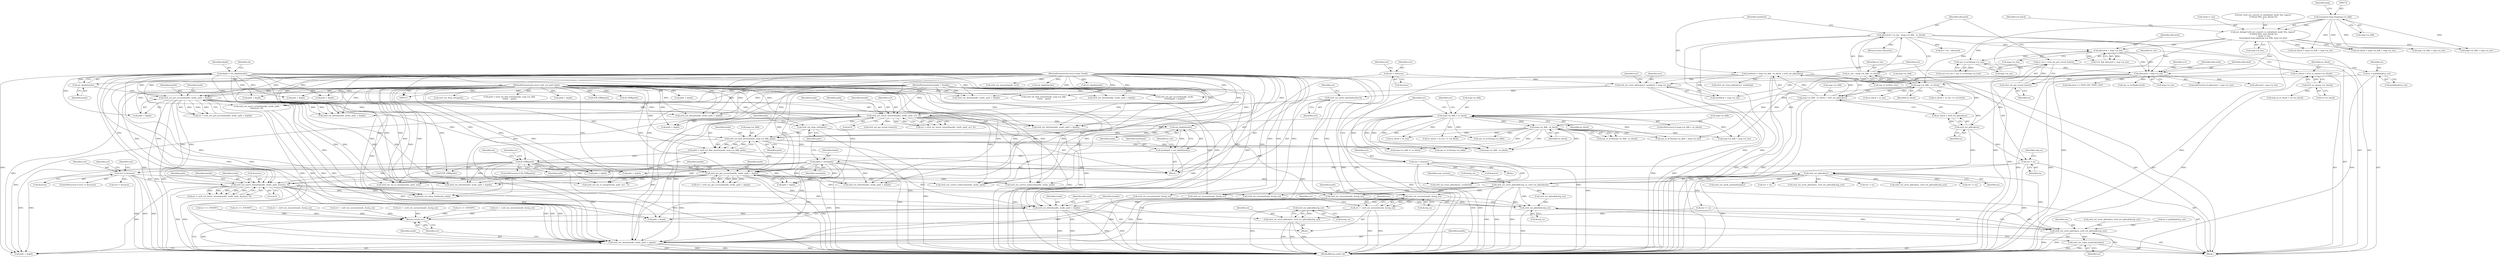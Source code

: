 digraph "1_linux_667eff35a1f56fa74ce98a0c7c29a40adc1ba4e3@pointer" {
"1000929" [label="(Call,ext4_ext_zeroout(inode, &orig_ex))"];
"1000912" [label="(Call,ext4_ext_insert_extent(handle, inode, path, &newex, 0))"];
"1000296" [label="(Call,ext4_ext_get_access(handle, inode, path + depth))"];
"1000132" [label="(MethodParameterIn,handle_t *handle)"];
"1000221" [label="(Call,ext_depth(inode))"];
"1000133" [label="(MethodParameterIn,struct inode *inode)"];
"1000135" [label="(MethodParameterIn,struct ext4_ext_path *path)"];
"1000219" [label="(Call,depth = ext_depth(inode))"];
"1000732" [label="(Call,ext4_ext_get_access(handle, inode, path + depth))"];
"1000611" [label="(Call,ext4_ext_insert_extent(handle, inode, path, ex3, 0))"];
"1000607" [label="(Call,ext4_ext_mark_uninitialized(ex3))"];
"1000590" [label="(Call,ext4_ext_store_pblock(ex3, newblock + map->m_len))"];
"1000574" [label="(Call,ex3 = &newex)"];
"1000256" [label="(Call,newblock = map->m_lblk - ee_block + ext4_ext_pblock(ex))"];
"1000258" [label="(Call,map->m_lblk - ee_block + ext4_ext_pblock(ex))"];
"1000251" [label="(Call,map->m_lblk - ee_block)"];
"1000173" [label="(Call,(unsigned long long)map->m_lblk)"];
"1000237" [label="(Call,ee_block = le32_to_cpu(ex->ee_block))"];
"1000239" [label="(Call,le32_to_cpu(ex->ee_block))"];
"1000264" [label="(Call,ext4_ext_pblock(ex))"];
"1000245" [label="(Call,ext4_ext_get_actual_len(ex))"];
"1000230" [label="(Call,ex = path[depth].p_ext)"];
"1000394" [label="(Call,allocated > map->m_len)"];
"1000247" [label="(Call,allocated = ee_len - (map->m_lblk - ee_block))"];
"1000249" [label="(Call,ee_len - (map->m_lblk - ee_block))"];
"1000243" [label="(Call,ee_len = ext4_ext_get_actual_len(ex))"];
"1000380" [label="(Call,allocated > map->m_len)"];
"1000168" [label="(Call,ext_debug(\"ext4_ext_convert_to_initialized: inode %lu, logical\"\n \t\t\"block %llu, max_blocks %u\n\", inode->i_ino,\n\t\t(unsigned long long)map->m_lblk, map->m_len))"];
"1000389" [label="(Call,cpu_to_le16(map->m_len))"];
"1000693" [label="(Call,ext4_ext_find_extent(inode, map->m_lblk, path))"];
"1000667" [label="(Call,ext_depth(inode))"];
"1000365" [label="(Call,map->m_lblk - ee_block)"];
"1000351" [label="(Call,map->m_lblk > ee_block)"];
"1000689" [label="(Call,ext4_ext_drop_refs(path))"];
"1000700" [label="(Call,IS_ERR(path))"];
"1000691" [label="(Call,path = ext4_ext_find_extent(inode, map->m_lblk, path))"];
"1000686" [label="(Call,depth = newdepth)"];
"1000665" [label="(Call,newdepth = ext_depth(inode))"];
"1000723" [label="(Call,ex2 != &newex)"];
"1000266" [label="(Call,ex2 = ex)"];
"1000372" [label="(Call,ex2 = &newex)"];
"1000282" [label="(Call,ext4_ext_store_pblock(&orig_ex, ext4_ext_pblock(ex)))"];
"1000285" [label="(Call,ext4_ext_pblock(ex))"];
"1000927" [label="(Call,err =  ext4_ext_zeroout(inode, &orig_ex))"];
"1001004" [label="(Return,return err;)"];
"1000952" [label="(Call,ext4_ext_pblock(&orig_ex))"];
"1000950" [label="(Call,ext4_ext_store_pblock(ex, ext4_ext_pblock(&orig_ex)))"];
"1000955" [label="(Call,ext4_ext_dirty(handle, inode, path + depth))"];
"1000993" [label="(Call,ext4_ext_pblock(&orig_ex))"];
"1000991" [label="(Call,ext4_ext_store_pblock(ex, ext4_ext_pblock(&orig_ex)))"];
"1000996" [label="(Call,ext4_ext_mark_uninitialized(ex))"];
"1000998" [label="(Call,ext4_ext_dirty(handle, inode, path + depth))"];
"1000611" [label="(Call,ext4_ext_insert_extent(handle, inode, path, ex3, 0))"];
"1000656" [label="(Call,path + depth)"];
"1000222" [label="(Identifier,inode)"];
"1000473" [label="(Call,ext4_ext_zeroout(inode, &orig_ex))"];
"1000695" [label="(Call,map->m_lblk)"];
"1000691" [label="(Call,path = ext4_ext_find_extent(inode, map->m_lblk, path))"];
"1000240" [label="(Call,ex->ee_block)"];
"1000364" [label="(Call,cpu_to_le16(map->m_lblk - ee_block))"];
"1000996" [label="(Call,ext4_ext_mark_uninitialized(ex))"];
"1000393" [label="(ControlStructure,if (allocated > map->m_len))"];
"1000574" [label="(Call,ex3 = &newex)"];
"1000671" [label="(Call,ext4_ext_get_actual_len(ex3))"];
"1000724" [label="(Identifier,ex2)"];
"1000709" [label="(Identifier,eh)"];
"1000373" [label="(Identifier,ex2)"];
"1000266" [label="(Call,ex2 = ex)"];
"1000381" [label="(Identifier,allocated)"];
"1000262" [label="(Call,ee_block + ext4_ext_pblock(ex))"];
"1000425" [label="(Call,ext4_ext_store_pblock(ex, ext4_ext_pblock(&orig_ex)))"];
"1000693" [label="(Call,ext4_ext_find_extent(inode, map->m_lblk, path))"];
"1000648" [label="(Call,ext4_ext_store_pblock(ex, ext4_ext_pblock(&orig_ex)))"];
"1000953" [label="(Call,&orig_ex)"];
"1000219" [label="(Call,depth = ext_depth(inode))"];
"1000613" [label="(Identifier,inode)"];
"1000285" [label="(Call,ext4_ext_pblock(ex))"];
"1000369" [label="(Identifier,ee_block)"];
"1000670" [label="(Identifier,ee_len)"];
"1000813" [label="(Call,map->m_lblk - ee_block)"];
"1001000" [label="(Identifier,inode)"];
"1000257" [label="(Identifier,newblock)"];
"1000231" [label="(Identifier,ex)"];
"1000914" [label="(Identifier,inode)"];
"1000701" [label="(Identifier,path)"];
"1000681" [label="(Call,ee_block + ee_len <= eof_block)"];
"1000133" [label="(MethodParameterIn,struct inode *inode)"];
"1000793" [label="(Call,path + depth)"];
"1000564" [label="(Call,ext4_ext_dirty(handle, inode, path + depth))"];
"1000820" [label="(Call,ex2 = &newex)"];
"1000865" [label="(Call,ext4_ext_correct_indexes(handle, inode, path))"];
"1000513" [label="(Call,ext4_ext_zeroout(inode, ex3))"];
"1000350" [label="(ControlStructure,if (map->m_lblk > ee_block))"];
"1000539" [label="(Call,PTR_ERR(path))"];
"1000666" [label="(Identifier,newdepth)"];
"1000290" [label="(Call,ee_block + ee_len)"];
"1000271" [label="(Identifier,orig_ex)"];
"1000256" [label="(Call,newblock = map->m_lblk - ee_block + ext4_ext_pblock(ex))"];
"1000619" [label="(Call,err == -ENOSPC)"];
"1000592" [label="(Call,newblock + map->m_len)"];
"1000230" [label="(Call,ex = path[depth].p_ext)"];
"1000250" [label="(Identifier,ee_len)"];
"1000692" [label="(Identifier,path)"];
"1000722" [label="(ControlStructure,if (ex2 != &newex))"];
"1000928" [label="(Identifier,err)"];
"1000232" [label="(Call,path[depth].p_ext)"];
"1000471" [label="(Call,err =  ext4_ext_zeroout(inode, &orig_ex))"];
"1000280" [label="(Call,cpu_to_le16(ee_len))"];
"1000521" [label="(Call,ext_depth(inode))"];
"1000352" [label="(Call,map->m_lblk)"];
"1000916" [label="(Call,&newex)"];
"1000132" [label="(MethodParameterIn,handle_t *handle)"];
"1000356" [label="(Block,)"];
"1000764" [label="(Call,ext4_ext_zeroout(inode, &orig_ex))"];
"1000355" [label="(Identifier,ee_block)"];
"1000667" [label="(Call,ext_depth(inode))"];
"1000314" [label="(Call,err =  ext4_ext_zeroout(inode, &orig_ex))"];
"1000905" [label="(Call,path + depth)"];
"1000374" [label="(Call,&newex)"];
"1000801" [label="(Call,ex1 != ex)"];
"1000698" [label="(Identifier,path)"];
"1000762" [label="(Call,err =  ext4_ext_zeroout(inode, &orig_ex))"];
"1000576" [label="(Call,&newex)"];
"1000950" [label="(Call,ext4_ext_store_pblock(ex, ext4_ext_pblock(&orig_ex)))"];
"1000372" [label="(Call,ex2 = &newex)"];
"1000258" [label="(Call,map->m_lblk - ee_block + ext4_ext_pblock(ex))"];
"1000390" [label="(Call,map->m_len)"];
"1000448" [label="(Call,ext4_ext_store_pblock(ex3, newblock))"];
"1000582" [label="(Call,cpu_to_le32(map->m_lblk + map->m_len))"];
"1000687" [label="(Identifier,depth)"];
"1000930" [label="(Identifier,inode)"];
"1000282" [label="(Call,ext4_ext_store_pblock(&orig_ex, ext4_ext_pblock(ex)))"];
"1000269" [label="(Call,orig_ex.ee_block = ex->ee_block)"];
"1000534" [label="(Call,IS_ERR(path))"];
"1000239" [label="(Call,le32_to_cpu(ex->ee_block))"];
"1000590" [label="(Call,ext4_ext_store_pblock(ex3, newblock + map->m_len))"];
"1000377" [label="(Call,!ex1 && allocated > map->m_len)"];
"1000715" [label="(Call,ex = path[depth].p_ext)"];
"1000255" [label="(Identifier,ee_block)"];
"1000404" [label="(Identifier,allocated)"];
"1000459" [label="(Call,ext4_ext_insert_extent(handle, inode, path,\n\t\t\t\t\t\t\tex3, 0))"];
"1000286" [label="(Identifier,ex)"];
"1000962" [label="(Identifier,allocated)"];
"1000382" [label="(Call,map->m_len)"];
"1000790" [label="(Call,ext4_ext_dirty(handle, inode, path + depth))"];
"1000246" [label="(Identifier,ex)"];
"1000755" [label="(Call,map->m_lblk != ee_block)"];
"1000725" [label="(Call,&newex)"];
"1000316" [label="(Call,ext4_ext_zeroout(inode, &orig_ex))"];
"1000380" [label="(Call,allocated > map->m_len)"];
"1000289" [label="(Call,ee_block + ee_len <= eof_block)"];
"1000927" [label="(Call,err =  ext4_ext_zeroout(inode, &orig_ex))"];
"1000348" [label="(Return,return allocated;)"];
"1000249" [label="(Call,ee_len - (map->m_lblk - ee_block))"];
"1000555" [label="(Call,path + depth)"];
"1000915" [label="(Identifier,path)"];
"1000135" [label="(MethodParameterIn,struct ext4_ext_path *path)"];
"1000609" [label="(Call,err = ext4_ext_insert_extent(handle, inode, path, ex3, 0))"];
"1000294" [label="(Call,err = ext4_ext_get_access(handle, inode, path + depth))"];
"1000608" [label="(Identifier,ex3)"];
"1000267" [label="(Identifier,ex2)"];
"1000395" [label="(Identifier,allocated)"];
"1000366" [label="(Call,map->m_lblk)"];
"1000580" [label="(Identifier,ex3)"];
"1000734" [label="(Identifier,inode)"];
"1000394" [label="(Call,allocated > map->m_len)"];
"1000342" [label="(Call,ext4_ext_dirty(handle, inode, path + depth))"];
"1000243" [label="(Call,ee_len = ext4_ext_get_actual_len(ex))"];
"1000952" [label="(Call,ext4_ext_pblock(&orig_ex))"];
"1000523" [label="(Call,ext4_ext_drop_refs(path))"];
"1000288" [label="(Identifier,may_zeroout)"];
"1001001" [label="(Call,path + depth)"];
"1000934" [label="(Identifier,err)"];
"1000832" [label="(Call,ext4_ext_store_pblock(ex2, newblock))"];
"1000399" [label="(Block,)"];
"1000244" [label="(Identifier,ee_len)"];
"1000430" [label="(Call,ext4_ext_dirty(handle, inode, path + depth))"];
"1000168" [label="(Call,ext_debug(\"ext4_ext_convert_to_initialized: inode %lu, logical\"\n \t\t\"block %llu, max_blocks %u\n\", inode->i_ino,\n\t\t(unsigned long long)map->m_lblk, map->m_len))"];
"1000238" [label="(Identifier,ee_block)"];
"1000583" [label="(Call,map->m_lblk + map->m_len)"];
"1000854" [label="(Call,ext4_ext_try_to_merge(inode, path, ex2 - 1))"];
"1000704" [label="(Identifier,err)"];
"1000423" [label="(Call,ext4_ext_mark_uninitialized(ex))"];
"1000444" [label="(Call,cpu_to_le32(map->m_lblk))"];
"1000991" [label="(Call,ext4_ext_store_pblock(ex, ext4_ext_pblock(&orig_ex)))"];
"1000248" [label="(Identifier,allocated)"];
"1000912" [label="(Call,ext4_ext_insert_extent(handle, inode, path, &newex, 0))"];
"1000730" [label="(Call,err = ext4_ext_get_access(handle, inode, path + depth))"];
"1000170" [label="(Call,inode->i_ino)"];
"1000614" [label="(Identifier,path)"];
"1000499" [label="(Call,ext4_ext_dirty(handle, inode, path + depth))"];
"1000466" [label="(Call,err == -ENOSPC)"];
"1000627" [label="(Call,ext4_ext_zeroout(inode, &orig_ex))"];
"1000874" [label="(Call,ext_depth(inode))"];
"1000178" [label="(Call,map->m_len)"];
"1000616" [label="(Literal,0)"];
"1000705" [label="(Call,PTR_ERR(path))"];
"1000552" [label="(Call,ext4_ext_get_access(handle, inode,\n\t\t\t\t\t\t\t\tpath + depth))"];
"1000958" [label="(Call,path + depth)"];
"1000379" [label="(Identifier,ex1)"];
"1000951" [label="(Identifier,ex)"];
"1000599" [label="(Identifier,ex3)"];
"1000251" [label="(Call,map->m_lblk - ee_block)"];
"1000298" [label="(Identifier,inode)"];
"1000169" [label="(Literal,\"ext4_ext_convert_to_initialized: inode %lu, logical\"\n \t\t\"block %llu, max_blocks %u\n\")"];
"1000993" [label="(Call,ext4_ext_pblock(&orig_ex))"];
"1000700" [label="(Call,IS_ERR(path))"];
"1000910" [label="(Call,err = ext4_ext_insert_extent(handle, inode, path, &newex, 0))"];
"1000299" [label="(Call,path + depth)"];
"1000591" [label="(Identifier,ex3)"];
"1000918" [label="(Literal,0)"];
"1000283" [label="(Call,&orig_ex)"];
"1000203" [label="(Call,map->m_lblk + map->m_len)"];
"1000210" [label="(Call,eof_block = map->m_lblk + map->m_len)"];
"1000264" [label="(Call,ext4_ext_pblock(ex))"];
"1001006" [label="(MethodReturn,static int)"];
"1000884" [label="(Call,ext4_ext_try_to_merge(inode, path, ex2))"];
"1000997" [label="(Identifier,ex)"];
"1000396" [label="(Call,map->m_len)"];
"1000607" [label="(Call,ext4_ext_mark_uninitialized(ex3))"];
"1000902" [label="(Call,ext4_ext_dirty(handle, inode, path + depth))"];
"1000668" [label="(Identifier,inode)"];
"1000602" [label="(Call,allocated - map->m_len)"];
"1000956" [label="(Identifier,handle)"];
"1000612" [label="(Identifier,handle)"];
"1000968" [label="(Call,ext4_ext_show_leaf(inode, path))"];
"1000525" [label="(Call,path = ext4_ext_find_extent(inode, map->m_lblk,\n\t\t\t\t\t\t\t    path))"];
"1000365" [label="(Call,map->m_lblk - ee_block)"];
"1000201" [label="(Call,eof_block < map->m_lblk + map->m_len)"];
"1000268" [label="(Identifier,ex)"];
"1000296" [label="(Call,ext4_ext_get_access(handle, inode, path + depth))"];
"1000265" [label="(Identifier,ex)"];
"1000972" [label="(Call,err ? err : allocated)"];
"1000220" [label="(Identifier,depth)"];
"1000357" [label="(Call,ex1 = ex)"];
"1000433" [label="(Call,path + depth)"];
"1000245" [label="(Call,ext4_ext_get_actual_len(ex))"];
"1000690" [label="(Identifier,path)"];
"1000733" [label="(Identifier,handle)"];
"1000926" [label="(Block,)"];
"1000957" [label="(Identifier,inode)"];
"1000358" [label="(Identifier,ex1)"];
"1000842" [label="(Call,ex2 != ex)"];
"1000337" [label="(Call,ext4_ext_store_pblock(ex, ext4_ext_pblock(&orig_ex)))"];
"1000731" [label="(Identifier,err)"];
"1000136" [label="(Block,)"];
"1000999" [label="(Identifier,handle)"];
"1000682" [label="(Call,ee_block + ee_len)"];
"1000992" [label="(Identifier,ex)"];
"1000994" [label="(Call,&orig_ex)"];
"1000955" [label="(Call,ext4_ext_dirty(handle, inode, path + depth))"];
"1000688" [label="(Identifier,newdepth)"];
"1000913" [label="(Identifier,handle)"];
"1000252" [label="(Call,map->m_lblk)"];
"1000998" [label="(Call,ext4_ext_dirty(handle, inode, path + depth))"];
"1000575" [label="(Identifier,ex3)"];
"1000212" [label="(Call,map->m_lblk + map->m_len)"];
"1000385" [label="(Call,ex2->ee_len = cpu_to_le16(map->m_len))"];
"1000427" [label="(Call,ext4_ext_pblock(&orig_ex))"];
"1000345" [label="(Call,path + depth)"];
"1000694" [label="(Identifier,inode)"];
"1000221" [label="(Call,ext_depth(inode))"];
"1000403" [label="(Call,allocated <= EXT4_EXT_ZERO_LEN)"];
"1001005" [label="(Identifier,err)"];
"1000237" [label="(Call,ee_block = le32_to_cpu(ex->ee_block))"];
"1000732" [label="(Call,ext4_ext_get_access(handle, inode, path + depth))"];
"1000800" [label="(Identifier,ex1)"];
"1000686" [label="(Call,depth = newdepth)"];
"1000929" [label="(Call,ext4_ext_zeroout(inode, &orig_ex))"];
"1000615" [label="(Identifier,ex3)"];
"1000625" [label="(Call,err =  ext4_ext_zeroout(inode, &orig_ex))"];
"1000502" [label="(Call,path + depth)"];
"1000351" [label="(Call,map->m_lblk > ee_block)"];
"1000247" [label="(Call,allocated = ee_len - (map->m_lblk - ee_block))"];
"1000259" [label="(Call,map->m_lblk)"];
"1000173" [label="(Call,(unsigned long long)map->m_lblk)"];
"1000735" [label="(Call,path + depth)"];
"1000689" [label="(Call,ext4_ext_drop_refs(path))"];
"1000723" [label="(Call,ex2 != &newex)"];
"1000182" [label="(Identifier,eof_block)"];
"1000610" [label="(Identifier,err)"];
"1000527" [label="(Call,ext4_ext_find_extent(inode, map->m_lblk,\n\t\t\t\t\t\t\t    path))"];
"1000699" [label="(ControlStructure,if (IS_ERR(path)))"];
"1000805" [label="(Call,ex1 = ex)"];
"1001004" [label="(Return,return err;)"];
"1000224" [label="(Identifier,eh)"];
"1000893" [label="(Call,ext4_ext_correct_indexes(handle, inode, path))"];
"1000653" [label="(Call,ext4_ext_dirty(handle, inode, path + depth))"];
"1000297" [label="(Identifier,handle)"];
"1000179" [label="(Identifier,map)"];
"1000828" [label="(Call,cpu_to_le32(map->m_lblk))"];
"1000665" [label="(Call,newdepth = ext_depth(inode))"];
"1000921" [label="(Call,err == -ENOSPC)"];
"1000931" [label="(Call,&orig_ex)"];
"1000175" [label="(Call,map->m_lblk)"];
"1000839" [label="(Call,cpu_to_le16(allocated))"];
"1000389" [label="(Call,cpu_to_le16(map->m_len))"];
"1000567" [label="(Call,path + depth)"];
"1000728" [label="(Identifier,ex2)"];
"1000929" -> "1000927"  [label="AST: "];
"1000929" -> "1000931"  [label="CFG: "];
"1000930" -> "1000929"  [label="AST: "];
"1000931" -> "1000929"  [label="AST: "];
"1000927" -> "1000929"  [label="CFG: "];
"1000929" -> "1000927"  [label="DDG: "];
"1000929" -> "1000927"  [label="DDG: "];
"1000912" -> "1000929"  [label="DDG: "];
"1000133" -> "1000929"  [label="DDG: "];
"1000282" -> "1000929"  [label="DDG: "];
"1000929" -> "1000952"  [label="DDG: "];
"1000929" -> "1000955"  [label="DDG: "];
"1000929" -> "1000993"  [label="DDG: "];
"1000929" -> "1000998"  [label="DDG: "];
"1000912" -> "1000910"  [label="AST: "];
"1000912" -> "1000918"  [label="CFG: "];
"1000913" -> "1000912"  [label="AST: "];
"1000914" -> "1000912"  [label="AST: "];
"1000915" -> "1000912"  [label="AST: "];
"1000916" -> "1000912"  [label="AST: "];
"1000918" -> "1000912"  [label="AST: "];
"1000910" -> "1000912"  [label="CFG: "];
"1000912" -> "1001006"  [label="DDG: "];
"1000912" -> "1001006"  [label="DDG: "];
"1000912" -> "1000910"  [label="DDG: "];
"1000912" -> "1000910"  [label="DDG: "];
"1000912" -> "1000910"  [label="DDG: "];
"1000912" -> "1000910"  [label="DDG: "];
"1000912" -> "1000910"  [label="DDG: "];
"1000296" -> "1000912"  [label="DDG: "];
"1000296" -> "1000912"  [label="DDG: "];
"1000732" -> "1000912"  [label="DDG: "];
"1000732" -> "1000912"  [label="DDG: "];
"1000132" -> "1000912"  [label="DDG: "];
"1000133" -> "1000912"  [label="DDG: "];
"1000135" -> "1000912"  [label="DDG: "];
"1000700" -> "1000912"  [label="DDG: "];
"1000723" -> "1000912"  [label="DDG: "];
"1000912" -> "1000955"  [label="DDG: "];
"1000912" -> "1000955"  [label="DDG: "];
"1000912" -> "1000958"  [label="DDG: "];
"1000912" -> "1000968"  [label="DDG: "];
"1000912" -> "1000968"  [label="DDG: "];
"1000912" -> "1000998"  [label="DDG: "];
"1000912" -> "1000998"  [label="DDG: "];
"1000912" -> "1000998"  [label="DDG: "];
"1000912" -> "1001001"  [label="DDG: "];
"1000296" -> "1000294"  [label="AST: "];
"1000296" -> "1000299"  [label="CFG: "];
"1000297" -> "1000296"  [label="AST: "];
"1000298" -> "1000296"  [label="AST: "];
"1000299" -> "1000296"  [label="AST: "];
"1000294" -> "1000296"  [label="CFG: "];
"1000296" -> "1001006"  [label="DDG: "];
"1000296" -> "1001006"  [label="DDG: "];
"1000296" -> "1000294"  [label="DDG: "];
"1000296" -> "1000294"  [label="DDG: "];
"1000296" -> "1000294"  [label="DDG: "];
"1000132" -> "1000296"  [label="DDG: "];
"1000221" -> "1000296"  [label="DDG: "];
"1000133" -> "1000296"  [label="DDG: "];
"1000135" -> "1000296"  [label="DDG: "];
"1000219" -> "1000296"  [label="DDG: "];
"1000296" -> "1000316"  [label="DDG: "];
"1000296" -> "1000342"  [label="DDG: "];
"1000296" -> "1000430"  [label="DDG: "];
"1000296" -> "1000430"  [label="DDG: "];
"1000296" -> "1000611"  [label="DDG: "];
"1000296" -> "1000611"  [label="DDG: "];
"1000296" -> "1000854"  [label="DDG: "];
"1000296" -> "1000865"  [label="DDG: "];
"1000296" -> "1000884"  [label="DDG: "];
"1000296" -> "1000893"  [label="DDG: "];
"1000296" -> "1000902"  [label="DDG: "];
"1000296" -> "1000902"  [label="DDG: "];
"1000296" -> "1000968"  [label="DDG: "];
"1000296" -> "1000998"  [label="DDG: "];
"1000132" -> "1000131"  [label="AST: "];
"1000132" -> "1001006"  [label="DDG: "];
"1000132" -> "1000342"  [label="DDG: "];
"1000132" -> "1000430"  [label="DDG: "];
"1000132" -> "1000459"  [label="DDG: "];
"1000132" -> "1000499"  [label="DDG: "];
"1000132" -> "1000552"  [label="DDG: "];
"1000132" -> "1000564"  [label="DDG: "];
"1000132" -> "1000611"  [label="DDG: "];
"1000132" -> "1000653"  [label="DDG: "];
"1000132" -> "1000732"  [label="DDG: "];
"1000132" -> "1000790"  [label="DDG: "];
"1000132" -> "1000865"  [label="DDG: "];
"1000132" -> "1000893"  [label="DDG: "];
"1000132" -> "1000902"  [label="DDG: "];
"1000132" -> "1000955"  [label="DDG: "];
"1000132" -> "1000998"  [label="DDG: "];
"1000221" -> "1000219"  [label="AST: "];
"1000221" -> "1000222"  [label="CFG: "];
"1000222" -> "1000221"  [label="AST: "];
"1000219" -> "1000221"  [label="CFG: "];
"1000221" -> "1000219"  [label="DDG: "];
"1000133" -> "1000221"  [label="DDG: "];
"1000133" -> "1000131"  [label="AST: "];
"1000133" -> "1001006"  [label="DDG: "];
"1000133" -> "1000316"  [label="DDG: "];
"1000133" -> "1000342"  [label="DDG: "];
"1000133" -> "1000430"  [label="DDG: "];
"1000133" -> "1000459"  [label="DDG: "];
"1000133" -> "1000473"  [label="DDG: "];
"1000133" -> "1000499"  [label="DDG: "];
"1000133" -> "1000513"  [label="DDG: "];
"1000133" -> "1000521"  [label="DDG: "];
"1000133" -> "1000527"  [label="DDG: "];
"1000133" -> "1000552"  [label="DDG: "];
"1000133" -> "1000564"  [label="DDG: "];
"1000133" -> "1000611"  [label="DDG: "];
"1000133" -> "1000627"  [label="DDG: "];
"1000133" -> "1000653"  [label="DDG: "];
"1000133" -> "1000667"  [label="DDG: "];
"1000133" -> "1000693"  [label="DDG: "];
"1000133" -> "1000732"  [label="DDG: "];
"1000133" -> "1000764"  [label="DDG: "];
"1000133" -> "1000790"  [label="DDG: "];
"1000133" -> "1000854"  [label="DDG: "];
"1000133" -> "1000865"  [label="DDG: "];
"1000133" -> "1000874"  [label="DDG: "];
"1000133" -> "1000884"  [label="DDG: "];
"1000133" -> "1000893"  [label="DDG: "];
"1000133" -> "1000902"  [label="DDG: "];
"1000133" -> "1000955"  [label="DDG: "];
"1000133" -> "1000968"  [label="DDG: "];
"1000133" -> "1000998"  [label="DDG: "];
"1000135" -> "1000131"  [label="AST: "];
"1000135" -> "1001006"  [label="DDG: "];
"1000135" -> "1000299"  [label="DDG: "];
"1000135" -> "1000342"  [label="DDG: "];
"1000135" -> "1000345"  [label="DDG: "];
"1000135" -> "1000430"  [label="DDG: "];
"1000135" -> "1000433"  [label="DDG: "];
"1000135" -> "1000459"  [label="DDG: "];
"1000135" -> "1000499"  [label="DDG: "];
"1000135" -> "1000502"  [label="DDG: "];
"1000135" -> "1000523"  [label="DDG: "];
"1000135" -> "1000525"  [label="DDG: "];
"1000135" -> "1000527"  [label="DDG: "];
"1000135" -> "1000534"  [label="DDG: "];
"1000135" -> "1000539"  [label="DDG: "];
"1000135" -> "1000552"  [label="DDG: "];
"1000135" -> "1000555"  [label="DDG: "];
"1000135" -> "1000564"  [label="DDG: "];
"1000135" -> "1000567"  [label="DDG: "];
"1000135" -> "1000611"  [label="DDG: "];
"1000135" -> "1000653"  [label="DDG: "];
"1000135" -> "1000656"  [label="DDG: "];
"1000135" -> "1000689"  [label="DDG: "];
"1000135" -> "1000691"  [label="DDG: "];
"1000135" -> "1000693"  [label="DDG: "];
"1000135" -> "1000700"  [label="DDG: "];
"1000135" -> "1000705"  [label="DDG: "];
"1000135" -> "1000732"  [label="DDG: "];
"1000135" -> "1000735"  [label="DDG: "];
"1000135" -> "1000790"  [label="DDG: "];
"1000135" -> "1000793"  [label="DDG: "];
"1000135" -> "1000854"  [label="DDG: "];
"1000135" -> "1000865"  [label="DDG: "];
"1000135" -> "1000884"  [label="DDG: "];
"1000135" -> "1000893"  [label="DDG: "];
"1000135" -> "1000902"  [label="DDG: "];
"1000135" -> "1000905"  [label="DDG: "];
"1000135" -> "1000955"  [label="DDG: "];
"1000135" -> "1000958"  [label="DDG: "];
"1000135" -> "1000968"  [label="DDG: "];
"1000135" -> "1000998"  [label="DDG: "];
"1000135" -> "1001001"  [label="DDG: "];
"1000219" -> "1000136"  [label="AST: "];
"1000220" -> "1000219"  [label="AST: "];
"1000224" -> "1000219"  [label="CFG: "];
"1000219" -> "1001006"  [label="DDG: "];
"1000219" -> "1000299"  [label="DDG: "];
"1000219" -> "1000342"  [label="DDG: "];
"1000219" -> "1000345"  [label="DDG: "];
"1000219" -> "1000430"  [label="DDG: "];
"1000219" -> "1000433"  [label="DDG: "];
"1000219" -> "1000499"  [label="DDG: "];
"1000219" -> "1000502"  [label="DDG: "];
"1000219" -> "1000653"  [label="DDG: "];
"1000219" -> "1000656"  [label="DDG: "];
"1000219" -> "1000902"  [label="DDG: "];
"1000219" -> "1000905"  [label="DDG: "];
"1000219" -> "1000955"  [label="DDG: "];
"1000219" -> "1000958"  [label="DDG: "];
"1000219" -> "1000998"  [label="DDG: "];
"1000219" -> "1001001"  [label="DDG: "];
"1000732" -> "1000730"  [label="AST: "];
"1000732" -> "1000735"  [label="CFG: "];
"1000733" -> "1000732"  [label="AST: "];
"1000734" -> "1000732"  [label="AST: "];
"1000735" -> "1000732"  [label="AST: "];
"1000730" -> "1000732"  [label="CFG: "];
"1000732" -> "1001006"  [label="DDG: "];
"1000732" -> "1001006"  [label="DDG: "];
"1000732" -> "1000730"  [label="DDG: "];
"1000732" -> "1000730"  [label="DDG: "];
"1000732" -> "1000730"  [label="DDG: "];
"1000611" -> "1000732"  [label="DDG: "];
"1000693" -> "1000732"  [label="DDG: "];
"1000700" -> "1000732"  [label="DDG: "];
"1000686" -> "1000732"  [label="DDG: "];
"1000732" -> "1000764"  [label="DDG: "];
"1000732" -> "1000790"  [label="DDG: "];
"1000732" -> "1000854"  [label="DDG: "];
"1000732" -> "1000865"  [label="DDG: "];
"1000732" -> "1000884"  [label="DDG: "];
"1000732" -> "1000893"  [label="DDG: "];
"1000732" -> "1000902"  [label="DDG: "];
"1000732" -> "1000902"  [label="DDG: "];
"1000732" -> "1000968"  [label="DDG: "];
"1000732" -> "1000998"  [label="DDG: "];
"1000611" -> "1000609"  [label="AST: "];
"1000611" -> "1000616"  [label="CFG: "];
"1000612" -> "1000611"  [label="AST: "];
"1000613" -> "1000611"  [label="AST: "];
"1000614" -> "1000611"  [label="AST: "];
"1000615" -> "1000611"  [label="AST: "];
"1000616" -> "1000611"  [label="AST: "];
"1000609" -> "1000611"  [label="CFG: "];
"1000611" -> "1001006"  [label="DDG: "];
"1000611" -> "1001006"  [label="DDG: "];
"1000611" -> "1000609"  [label="DDG: "];
"1000611" -> "1000609"  [label="DDG: "];
"1000611" -> "1000609"  [label="DDG: "];
"1000611" -> "1000609"  [label="DDG: "];
"1000611" -> "1000609"  [label="DDG: "];
"1000607" -> "1000611"  [label="DDG: "];
"1000611" -> "1000627"  [label="DDG: "];
"1000611" -> "1000653"  [label="DDG: "];
"1000611" -> "1000653"  [label="DDG: "];
"1000611" -> "1000656"  [label="DDG: "];
"1000611" -> "1000667"  [label="DDG: "];
"1000611" -> "1000671"  [label="DDG: "];
"1000611" -> "1000689"  [label="DDG: "];
"1000611" -> "1000998"  [label="DDG: "];
"1000611" -> "1000998"  [label="DDG: "];
"1000611" -> "1000998"  [label="DDG: "];
"1000611" -> "1001001"  [label="DDG: "];
"1000607" -> "1000399"  [label="AST: "];
"1000607" -> "1000608"  [label="CFG: "];
"1000608" -> "1000607"  [label="AST: "];
"1000610" -> "1000607"  [label="CFG: "];
"1000607" -> "1001006"  [label="DDG: "];
"1000590" -> "1000607"  [label="DDG: "];
"1000590" -> "1000399"  [label="AST: "];
"1000590" -> "1000592"  [label="CFG: "];
"1000591" -> "1000590"  [label="AST: "];
"1000592" -> "1000590"  [label="AST: "];
"1000599" -> "1000590"  [label="CFG: "];
"1000590" -> "1001006"  [label="DDG: "];
"1000590" -> "1001006"  [label="DDG: "];
"1000574" -> "1000590"  [label="DDG: "];
"1000256" -> "1000590"  [label="DDG: "];
"1000394" -> "1000590"  [label="DDG: "];
"1000574" -> "1000399"  [label="AST: "];
"1000574" -> "1000576"  [label="CFG: "];
"1000575" -> "1000574"  [label="AST: "];
"1000576" -> "1000574"  [label="AST: "];
"1000580" -> "1000574"  [label="CFG: "];
"1000574" -> "1001006"  [label="DDG: "];
"1000256" -> "1000136"  [label="AST: "];
"1000256" -> "1000258"  [label="CFG: "];
"1000257" -> "1000256"  [label="AST: "];
"1000258" -> "1000256"  [label="AST: "];
"1000267" -> "1000256"  [label="CFG: "];
"1000256" -> "1001006"  [label="DDG: "];
"1000256" -> "1001006"  [label="DDG: "];
"1000258" -> "1000256"  [label="DDG: "];
"1000258" -> "1000256"  [label="DDG: "];
"1000256" -> "1000448"  [label="DDG: "];
"1000256" -> "1000592"  [label="DDG: "];
"1000256" -> "1000832"  [label="DDG: "];
"1000258" -> "1000262"  [label="CFG: "];
"1000259" -> "1000258"  [label="AST: "];
"1000262" -> "1000258"  [label="AST: "];
"1000258" -> "1001006"  [label="DDG: "];
"1000258" -> "1001006"  [label="DDG: "];
"1000251" -> "1000258"  [label="DDG: "];
"1000251" -> "1000258"  [label="DDG: "];
"1000264" -> "1000258"  [label="DDG: "];
"1000258" -> "1000351"  [label="DDG: "];
"1000251" -> "1000249"  [label="AST: "];
"1000251" -> "1000255"  [label="CFG: "];
"1000252" -> "1000251"  [label="AST: "];
"1000255" -> "1000251"  [label="AST: "];
"1000249" -> "1000251"  [label="CFG: "];
"1000251" -> "1000249"  [label="DDG: "];
"1000251" -> "1000249"  [label="DDG: "];
"1000173" -> "1000251"  [label="DDG: "];
"1000237" -> "1000251"  [label="DDG: "];
"1000251" -> "1000262"  [label="DDG: "];
"1000251" -> "1000289"  [label="DDG: "];
"1000251" -> "1000290"  [label="DDG: "];
"1000251" -> "1000351"  [label="DDG: "];
"1000173" -> "1000168"  [label="AST: "];
"1000173" -> "1000175"  [label="CFG: "];
"1000174" -> "1000173"  [label="AST: "];
"1000175" -> "1000173"  [label="AST: "];
"1000179" -> "1000173"  [label="CFG: "];
"1000173" -> "1000168"  [label="DDG: "];
"1000173" -> "1000201"  [label="DDG: "];
"1000173" -> "1000203"  [label="DDG: "];
"1000173" -> "1000210"  [label="DDG: "];
"1000173" -> "1000212"  [label="DDG: "];
"1000237" -> "1000136"  [label="AST: "];
"1000237" -> "1000239"  [label="CFG: "];
"1000238" -> "1000237"  [label="AST: "];
"1000239" -> "1000237"  [label="AST: "];
"1000244" -> "1000237"  [label="CFG: "];
"1000237" -> "1001006"  [label="DDG: "];
"1000239" -> "1000237"  [label="DDG: "];
"1000239" -> "1000240"  [label="CFG: "];
"1000240" -> "1000239"  [label="AST: "];
"1000239" -> "1000269"  [label="DDG: "];
"1000264" -> "1000262"  [label="AST: "];
"1000264" -> "1000265"  [label="CFG: "];
"1000265" -> "1000264"  [label="AST: "];
"1000262" -> "1000264"  [label="CFG: "];
"1000264" -> "1000262"  [label="DDG: "];
"1000245" -> "1000264"  [label="DDG: "];
"1000264" -> "1000266"  [label="DDG: "];
"1000264" -> "1000285"  [label="DDG: "];
"1000245" -> "1000243"  [label="AST: "];
"1000245" -> "1000246"  [label="CFG: "];
"1000246" -> "1000245"  [label="AST: "];
"1000243" -> "1000245"  [label="CFG: "];
"1000245" -> "1000243"  [label="DDG: "];
"1000230" -> "1000245"  [label="DDG: "];
"1000230" -> "1000136"  [label="AST: "];
"1000230" -> "1000232"  [label="CFG: "];
"1000231" -> "1000230"  [label="AST: "];
"1000232" -> "1000230"  [label="AST: "];
"1000238" -> "1000230"  [label="CFG: "];
"1000230" -> "1001006"  [label="DDG: "];
"1000394" -> "1000393"  [label="AST: "];
"1000394" -> "1000396"  [label="CFG: "];
"1000395" -> "1000394"  [label="AST: "];
"1000396" -> "1000394"  [label="AST: "];
"1000404" -> "1000394"  [label="CFG: "];
"1000800" -> "1000394"  [label="CFG: "];
"1000394" -> "1001006"  [label="DDG: "];
"1000394" -> "1001006"  [label="DDG: "];
"1000247" -> "1000394"  [label="DDG: "];
"1000380" -> "1000394"  [label="DDG: "];
"1000380" -> "1000394"  [label="DDG: "];
"1000389" -> "1000394"  [label="DDG: "];
"1000168" -> "1000394"  [label="DDG: "];
"1000394" -> "1000403"  [label="DDG: "];
"1000394" -> "1000582"  [label="DDG: "];
"1000394" -> "1000583"  [label="DDG: "];
"1000394" -> "1000592"  [label="DDG: "];
"1000394" -> "1000602"  [label="DDG: "];
"1000394" -> "1000839"  [label="DDG: "];
"1000247" -> "1000136"  [label="AST: "];
"1000247" -> "1000249"  [label="CFG: "];
"1000248" -> "1000247"  [label="AST: "];
"1000249" -> "1000247"  [label="AST: "];
"1000257" -> "1000247"  [label="CFG: "];
"1000247" -> "1001006"  [label="DDG: "];
"1000247" -> "1001006"  [label="DDG: "];
"1000249" -> "1000247"  [label="DDG: "];
"1000249" -> "1000247"  [label="DDG: "];
"1000247" -> "1000348"  [label="DDG: "];
"1000247" -> "1000380"  [label="DDG: "];
"1000247" -> "1000972"  [label="DDG: "];
"1000250" -> "1000249"  [label="AST: "];
"1000249" -> "1001006"  [label="DDG: "];
"1000243" -> "1000249"  [label="DDG: "];
"1000249" -> "1000280"  [label="DDG: "];
"1000243" -> "1000136"  [label="AST: "];
"1000244" -> "1000243"  [label="AST: "];
"1000248" -> "1000243"  [label="CFG: "];
"1000243" -> "1001006"  [label="DDG: "];
"1000380" -> "1000377"  [label="AST: "];
"1000380" -> "1000382"  [label="CFG: "];
"1000381" -> "1000380"  [label="AST: "];
"1000382" -> "1000380"  [label="AST: "];
"1000377" -> "1000380"  [label="CFG: "];
"1000380" -> "1000377"  [label="DDG: "];
"1000380" -> "1000377"  [label="DDG: "];
"1000168" -> "1000380"  [label="DDG: "];
"1000380" -> "1000389"  [label="DDG: "];
"1000168" -> "1000136"  [label="AST: "];
"1000168" -> "1000178"  [label="CFG: "];
"1000169" -> "1000168"  [label="AST: "];
"1000170" -> "1000168"  [label="AST: "];
"1000178" -> "1000168"  [label="AST: "];
"1000182" -> "1000168"  [label="CFG: "];
"1000168" -> "1001006"  [label="DDG: "];
"1000168" -> "1001006"  [label="DDG: "];
"1000168" -> "1001006"  [label="DDG: "];
"1000168" -> "1000201"  [label="DDG: "];
"1000168" -> "1000203"  [label="DDG: "];
"1000168" -> "1000210"  [label="DDG: "];
"1000168" -> "1000212"  [label="DDG: "];
"1000168" -> "1000389"  [label="DDG: "];
"1000389" -> "1000385"  [label="AST: "];
"1000389" -> "1000390"  [label="CFG: "];
"1000390" -> "1000389"  [label="AST: "];
"1000385" -> "1000389"  [label="CFG: "];
"1000389" -> "1000385"  [label="DDG: "];
"1000693" -> "1000691"  [label="AST: "];
"1000693" -> "1000698"  [label="CFG: "];
"1000694" -> "1000693"  [label="AST: "];
"1000695" -> "1000693"  [label="AST: "];
"1000698" -> "1000693"  [label="AST: "];
"1000691" -> "1000693"  [label="CFG: "];
"1000693" -> "1001006"  [label="DDG: "];
"1000693" -> "1000691"  [label="DDG: "];
"1000693" -> "1000691"  [label="DDG: "];
"1000693" -> "1000691"  [label="DDG: "];
"1000667" -> "1000693"  [label="DDG: "];
"1000365" -> "1000693"  [label="DDG: "];
"1000351" -> "1000693"  [label="DDG: "];
"1000689" -> "1000693"  [label="DDG: "];
"1000693" -> "1000755"  [label="DDG: "];
"1000693" -> "1000813"  [label="DDG: "];
"1000693" -> "1000828"  [label="DDG: "];
"1000693" -> "1000968"  [label="DDG: "];
"1000667" -> "1000665"  [label="AST: "];
"1000667" -> "1000668"  [label="CFG: "];
"1000668" -> "1000667"  [label="AST: "];
"1000665" -> "1000667"  [label="CFG: "];
"1000667" -> "1000665"  [label="DDG: "];
"1000365" -> "1000364"  [label="AST: "];
"1000365" -> "1000369"  [label="CFG: "];
"1000366" -> "1000365"  [label="AST: "];
"1000369" -> "1000365"  [label="AST: "];
"1000364" -> "1000365"  [label="CFG: "];
"1000365" -> "1001006"  [label="DDG: "];
"1000365" -> "1000364"  [label="DDG: "];
"1000365" -> "1000364"  [label="DDG: "];
"1000351" -> "1000365"  [label="DDG: "];
"1000351" -> "1000365"  [label="DDG: "];
"1000365" -> "1000444"  [label="DDG: "];
"1000365" -> "1000582"  [label="DDG: "];
"1000365" -> "1000583"  [label="DDG: "];
"1000365" -> "1000681"  [label="DDG: "];
"1000365" -> "1000682"  [label="DDG: "];
"1000365" -> "1000755"  [label="DDG: "];
"1000365" -> "1000813"  [label="DDG: "];
"1000365" -> "1000813"  [label="DDG: "];
"1000365" -> "1000828"  [label="DDG: "];
"1000351" -> "1000350"  [label="AST: "];
"1000351" -> "1000355"  [label="CFG: "];
"1000352" -> "1000351"  [label="AST: "];
"1000355" -> "1000351"  [label="AST: "];
"1000358" -> "1000351"  [label="CFG: "];
"1000379" -> "1000351"  [label="CFG: "];
"1000351" -> "1001006"  [label="DDG: "];
"1000351" -> "1001006"  [label="DDG: "];
"1000351" -> "1000444"  [label="DDG: "];
"1000351" -> "1000582"  [label="DDG: "];
"1000351" -> "1000583"  [label="DDG: "];
"1000351" -> "1000681"  [label="DDG: "];
"1000351" -> "1000682"  [label="DDG: "];
"1000351" -> "1000755"  [label="DDG: "];
"1000351" -> "1000813"  [label="DDG: "];
"1000351" -> "1000813"  [label="DDG: "];
"1000351" -> "1000828"  [label="DDG: "];
"1000689" -> "1000399"  [label="AST: "];
"1000689" -> "1000690"  [label="CFG: "];
"1000690" -> "1000689"  [label="AST: "];
"1000692" -> "1000689"  [label="CFG: "];
"1000689" -> "1001006"  [label="DDG: "];
"1000700" -> "1000699"  [label="AST: "];
"1000700" -> "1000701"  [label="CFG: "];
"1000701" -> "1000700"  [label="AST: "];
"1000704" -> "1000700"  [label="CFG: "];
"1000709" -> "1000700"  [label="CFG: "];
"1000700" -> "1001006"  [label="DDG: "];
"1000691" -> "1000700"  [label="DDG: "];
"1000700" -> "1000705"  [label="DDG: "];
"1000700" -> "1000735"  [label="DDG: "];
"1000700" -> "1000790"  [label="DDG: "];
"1000700" -> "1000793"  [label="DDG: "];
"1000700" -> "1000854"  [label="DDG: "];
"1000700" -> "1000884"  [label="DDG: "];
"1000700" -> "1000902"  [label="DDG: "];
"1000700" -> "1000905"  [label="DDG: "];
"1000700" -> "1000968"  [label="DDG: "];
"1000700" -> "1000998"  [label="DDG: "];
"1000700" -> "1001001"  [label="DDG: "];
"1000691" -> "1000399"  [label="AST: "];
"1000692" -> "1000691"  [label="AST: "];
"1000701" -> "1000691"  [label="CFG: "];
"1000691" -> "1001006"  [label="DDG: "];
"1000686" -> "1000399"  [label="AST: "];
"1000686" -> "1000688"  [label="CFG: "];
"1000687" -> "1000686"  [label="AST: "];
"1000688" -> "1000686"  [label="AST: "];
"1000690" -> "1000686"  [label="CFG: "];
"1000686" -> "1001006"  [label="DDG: "];
"1000686" -> "1001006"  [label="DDG: "];
"1000665" -> "1000686"  [label="DDG: "];
"1000686" -> "1000735"  [label="DDG: "];
"1000686" -> "1000790"  [label="DDG: "];
"1000686" -> "1000793"  [label="DDG: "];
"1000686" -> "1000902"  [label="DDG: "];
"1000686" -> "1000905"  [label="DDG: "];
"1000686" -> "1000955"  [label="DDG: "];
"1000686" -> "1000958"  [label="DDG: "];
"1000686" -> "1000998"  [label="DDG: "];
"1000686" -> "1001001"  [label="DDG: "];
"1000665" -> "1000399"  [label="AST: "];
"1000666" -> "1000665"  [label="AST: "];
"1000670" -> "1000665"  [label="CFG: "];
"1000665" -> "1001006"  [label="DDG: "];
"1000723" -> "1000722"  [label="AST: "];
"1000723" -> "1000725"  [label="CFG: "];
"1000724" -> "1000723"  [label="AST: "];
"1000725" -> "1000723"  [label="AST: "];
"1000728" -> "1000723"  [label="CFG: "];
"1000731" -> "1000723"  [label="CFG: "];
"1000723" -> "1001006"  [label="DDG: "];
"1000723" -> "1001006"  [label="DDG: "];
"1000723" -> "1001006"  [label="DDG: "];
"1000266" -> "1000723"  [label="DDG: "];
"1000372" -> "1000723"  [label="DDG: "];
"1000723" -> "1000820"  [label="DDG: "];
"1000723" -> "1000832"  [label="DDG: "];
"1000266" -> "1000136"  [label="AST: "];
"1000266" -> "1000268"  [label="CFG: "];
"1000267" -> "1000266"  [label="AST: "];
"1000268" -> "1000266"  [label="AST: "];
"1000271" -> "1000266"  [label="CFG: "];
"1000266" -> "1001006"  [label="DDG: "];
"1000266" -> "1000832"  [label="DDG: "];
"1000372" -> "1000356"  [label="AST: "];
"1000372" -> "1000374"  [label="CFG: "];
"1000373" -> "1000372"  [label="AST: "];
"1000374" -> "1000372"  [label="AST: "];
"1000379" -> "1000372"  [label="CFG: "];
"1000372" -> "1001006"  [label="DDG: "];
"1000372" -> "1001006"  [label="DDG: "];
"1000372" -> "1000832"  [label="DDG: "];
"1000282" -> "1000136"  [label="AST: "];
"1000282" -> "1000285"  [label="CFG: "];
"1000283" -> "1000282"  [label="AST: "];
"1000285" -> "1000282"  [label="AST: "];
"1000288" -> "1000282"  [label="CFG: "];
"1000282" -> "1001006"  [label="DDG: "];
"1000282" -> "1001006"  [label="DDG: "];
"1000282" -> "1001006"  [label="DDG: "];
"1000285" -> "1000282"  [label="DDG: "];
"1000282" -> "1000316"  [label="DDG: "];
"1000282" -> "1000427"  [label="DDG: "];
"1000282" -> "1000627"  [label="DDG: "];
"1000282" -> "1000764"  [label="DDG: "];
"1000282" -> "1000993"  [label="DDG: "];
"1000285" -> "1000286"  [label="CFG: "];
"1000286" -> "1000285"  [label="AST: "];
"1000285" -> "1001006"  [label="DDG: "];
"1000285" -> "1000337"  [label="DDG: "];
"1000285" -> "1000357"  [label="DDG: "];
"1000285" -> "1000423"  [label="DDG: "];
"1000285" -> "1000648"  [label="DDG: "];
"1000285" -> "1000801"  [label="DDG: "];
"1000285" -> "1000805"  [label="DDG: "];
"1000285" -> "1000842"  [label="DDG: "];
"1000285" -> "1000991"  [label="DDG: "];
"1000927" -> "1000926"  [label="AST: "];
"1000928" -> "1000927"  [label="AST: "];
"1000934" -> "1000927"  [label="CFG: "];
"1000927" -> "1001006"  [label="DDG: "];
"1000927" -> "1001006"  [label="DDG: "];
"1000927" -> "1001004"  [label="DDG: "];
"1001004" -> "1000136"  [label="AST: "];
"1001004" -> "1001005"  [label="CFG: "];
"1001005" -> "1001004"  [label="AST: "];
"1001006" -> "1001004"  [label="CFG: "];
"1001004" -> "1001006"  [label="DDG: "];
"1001005" -> "1001004"  [label="DDG: "];
"1000314" -> "1001004"  [label="DDG: "];
"1000625" -> "1001004"  [label="DDG: "];
"1000471" -> "1001004"  [label="DDG: "];
"1000466" -> "1001004"  [label="DDG: "];
"1000762" -> "1001004"  [label="DDG: "];
"1000921" -> "1001004"  [label="DDG: "];
"1000619" -> "1001004"  [label="DDG: "];
"1000952" -> "1000950"  [label="AST: "];
"1000952" -> "1000953"  [label="CFG: "];
"1000953" -> "1000952"  [label="AST: "];
"1000950" -> "1000952"  [label="CFG: "];
"1000952" -> "1001006"  [label="DDG: "];
"1000952" -> "1000950"  [label="DDG: "];
"1000950" -> "1000926"  [label="AST: "];
"1000951" -> "1000950"  [label="AST: "];
"1000956" -> "1000950"  [label="CFG: "];
"1000950" -> "1001006"  [label="DDG: "];
"1000950" -> "1001006"  [label="DDG: "];
"1000950" -> "1001006"  [label="DDG: "];
"1000842" -> "1000950"  [label="DDG: "];
"1000955" -> "1000926"  [label="AST: "];
"1000955" -> "1000958"  [label="CFG: "];
"1000956" -> "1000955"  [label="AST: "];
"1000957" -> "1000955"  [label="AST: "];
"1000958" -> "1000955"  [label="AST: "];
"1000962" -> "1000955"  [label="CFG: "];
"1000955" -> "1001006"  [label="DDG: "];
"1000955" -> "1001006"  [label="DDG: "];
"1000955" -> "1001006"  [label="DDG: "];
"1000955" -> "1001006"  [label="DDG: "];
"1000993" -> "1000991"  [label="AST: "];
"1000993" -> "1000994"  [label="CFG: "];
"1000994" -> "1000993"  [label="AST: "];
"1000991" -> "1000993"  [label="CFG: "];
"1000993" -> "1001006"  [label="DDG: "];
"1000993" -> "1000991"  [label="DDG: "];
"1000427" -> "1000993"  [label="DDG: "];
"1000627" -> "1000993"  [label="DDG: "];
"1000316" -> "1000993"  [label="DDG: "];
"1000473" -> "1000993"  [label="DDG: "];
"1000764" -> "1000993"  [label="DDG: "];
"1000991" -> "1000136"  [label="AST: "];
"1000992" -> "1000991"  [label="AST: "];
"1000997" -> "1000991"  [label="CFG: "];
"1000991" -> "1001006"  [label="DDG: "];
"1000991" -> "1001006"  [label="DDG: "];
"1000715" -> "1000991"  [label="DDG: "];
"1000842" -> "1000991"  [label="DDG: "];
"1000425" -> "1000991"  [label="DDG: "];
"1000991" -> "1000996"  [label="DDG: "];
"1000996" -> "1000136"  [label="AST: "];
"1000996" -> "1000997"  [label="CFG: "];
"1000997" -> "1000996"  [label="AST: "];
"1000999" -> "1000996"  [label="CFG: "];
"1000996" -> "1001006"  [label="DDG: "];
"1000996" -> "1001006"  [label="DDG: "];
"1000998" -> "1000136"  [label="AST: "];
"1000998" -> "1001001"  [label="CFG: "];
"1000999" -> "1000998"  [label="AST: "];
"1001000" -> "1000998"  [label="AST: "];
"1001001" -> "1000998"  [label="AST: "];
"1001005" -> "1000998"  [label="CFG: "];
"1000998" -> "1001006"  [label="DDG: "];
"1000998" -> "1001006"  [label="DDG: "];
"1000998" -> "1001006"  [label="DDG: "];
"1000998" -> "1001006"  [label="DDG: "];
"1000459" -> "1000998"  [label="DDG: "];
"1000459" -> "1000998"  [label="DDG: "];
"1000459" -> "1000998"  [label="DDG: "];
"1000627" -> "1000998"  [label="DDG: "];
"1000473" -> "1000998"  [label="DDG: "];
"1000764" -> "1000998"  [label="DDG: "];
"1000316" -> "1000998"  [label="DDG: "];
}
